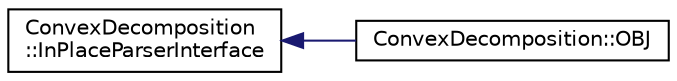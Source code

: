 digraph "Graphical Class Hierarchy"
{
  edge [fontname="Helvetica",fontsize="10",labelfontname="Helvetica",labelfontsize="10"];
  node [fontname="Helvetica",fontsize="10",shape=record];
  rankdir="LR";
  Node1 [label="ConvexDecomposition\l::InPlaceParserInterface",height=0.2,width=0.4,color="black", fillcolor="white", style="filled",URL="$class_convex_decomposition_1_1_in_place_parser_interface.html"];
  Node1 -> Node2 [dir="back",color="midnightblue",fontsize="10",style="solid",fontname="Helvetica"];
  Node2 [label="ConvexDecomposition::OBJ",height=0.2,width=0.4,color="black", fillcolor="white", style="filled",URL="$class_convex_decomposition_1_1_o_b_j.html"];
}
